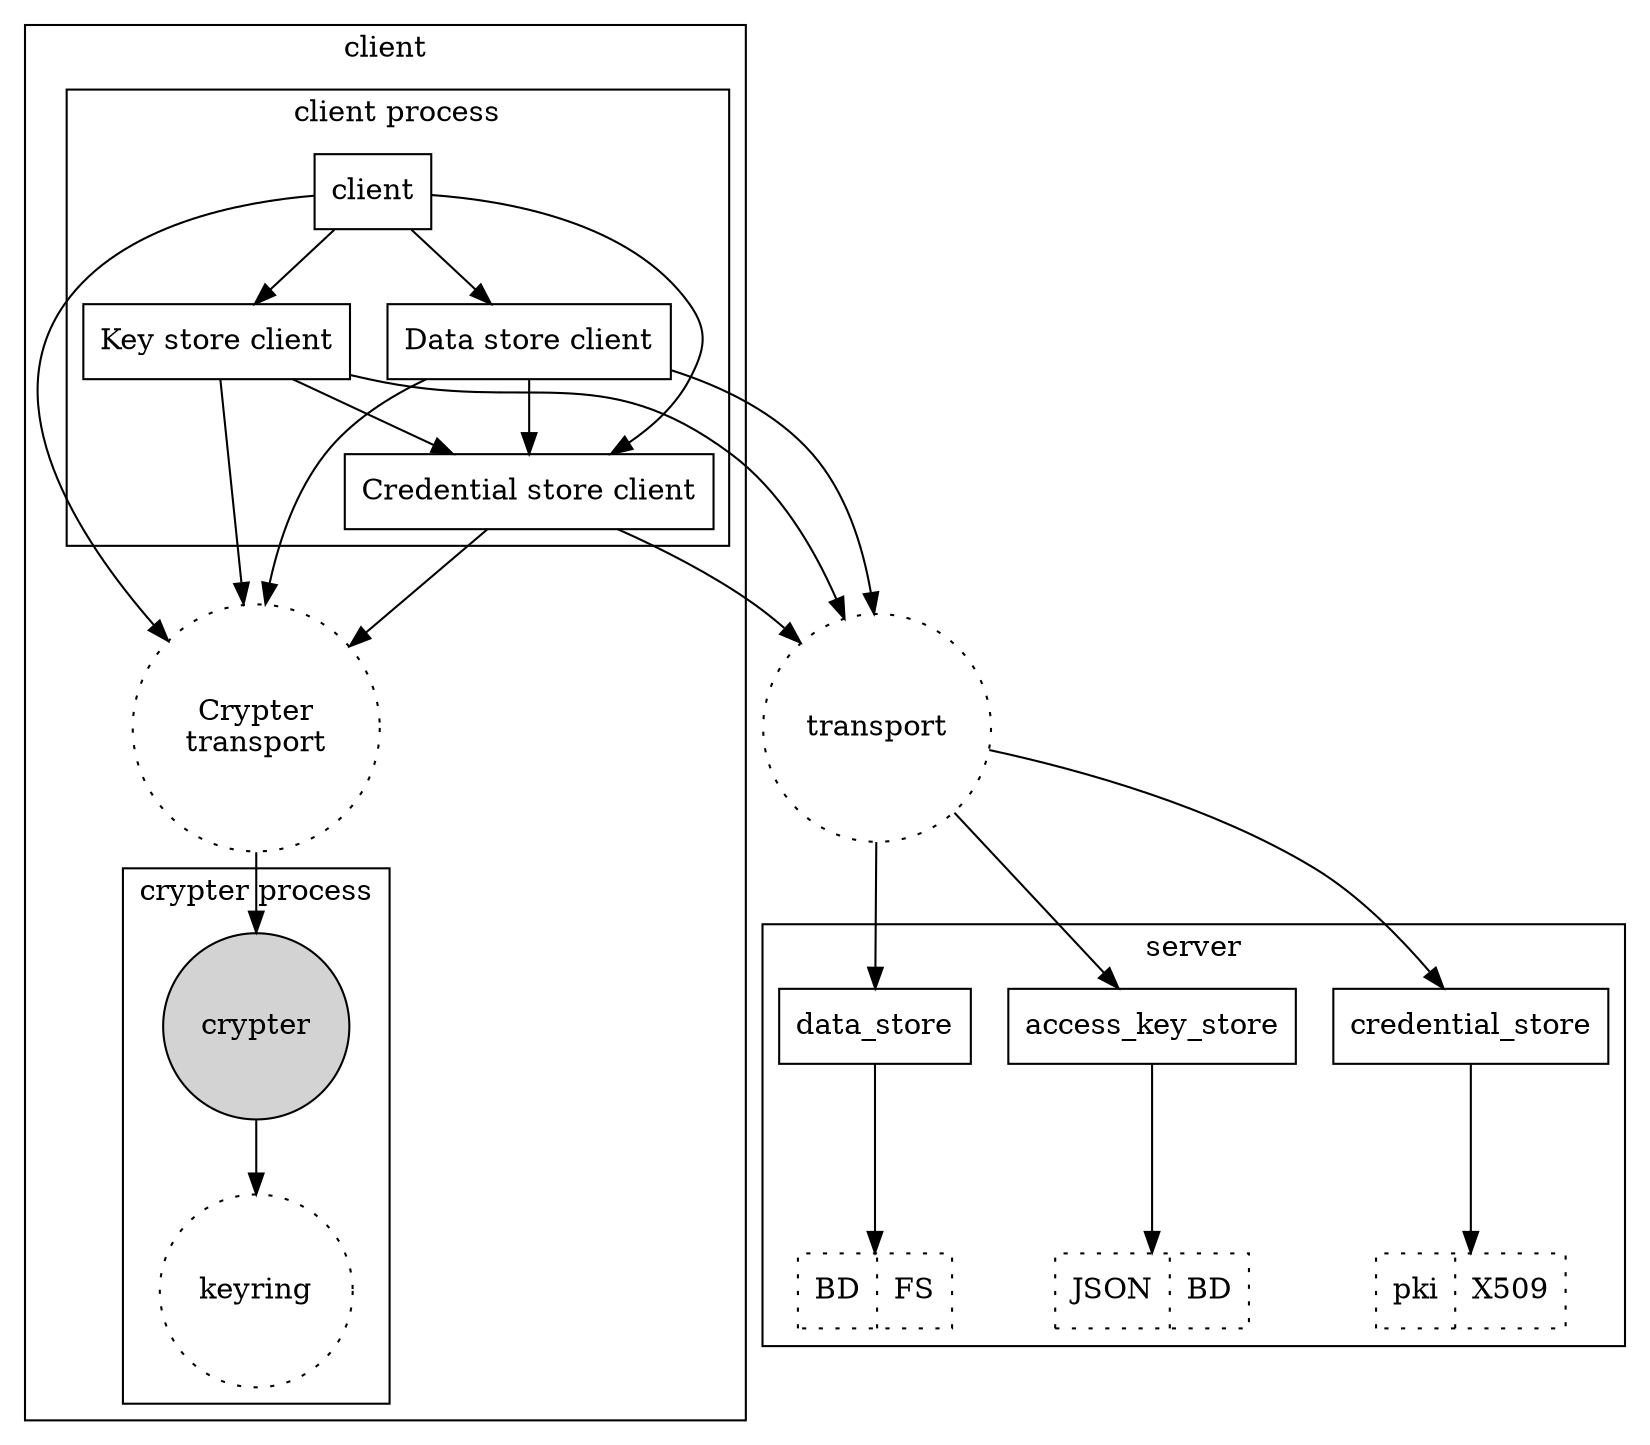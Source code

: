 digraph hermes_core{
    node [shape=box];

    subgraph cluster_0 {
	subgraph cluster_2 {
	    label="crypter process";
	    crypter [shape=circle, style=filled];
	    private_key_store [shape=circle, style=dotted, label="keyring"]
	}
	subgraph cluster_3{
	    label="client process";
	    client;
            credential_store_client [label="Credential store client"];
    	    access_keys_store_client [label="Key store client"];
    	    data_store_client [label="Data store client"];
	}
    	crypter_transport [shape=circle, style=dotted, label="Crypter\ntransport"];

	client -> crypter_transport -> crypter -> private_key_store;
	client -> credential_store_client -> crypter_transport;
        client -> access_keys_store_client -> crypter_transport;
        client -> data_store_client -> crypter_transport;

        access_keys_store_client -> credential_store_client;
        data_store_client -> credential_store_client;
	label="client";
    }

    transport [shape=circle, style=dotted];

    subgraph cluster_1 {
	label="server";
	db1 [shape=record, style=dotted, label="pki|X509"];
	db2 [shape=record, style=dotted, label="JSON|BD"];
	db3 [shape=record, style=dotted, label="BD|FS"];
	credential_store -> db1;
	access_key_store -> db2;
	data_store -> db3;
    }

        credential_store_client -> transport;
	access_keys_store_client -> transport;
	data_store_client -> transport;

        transport -> credential_store;
	transport -> access_key_store;
	transport -> data_store;

}